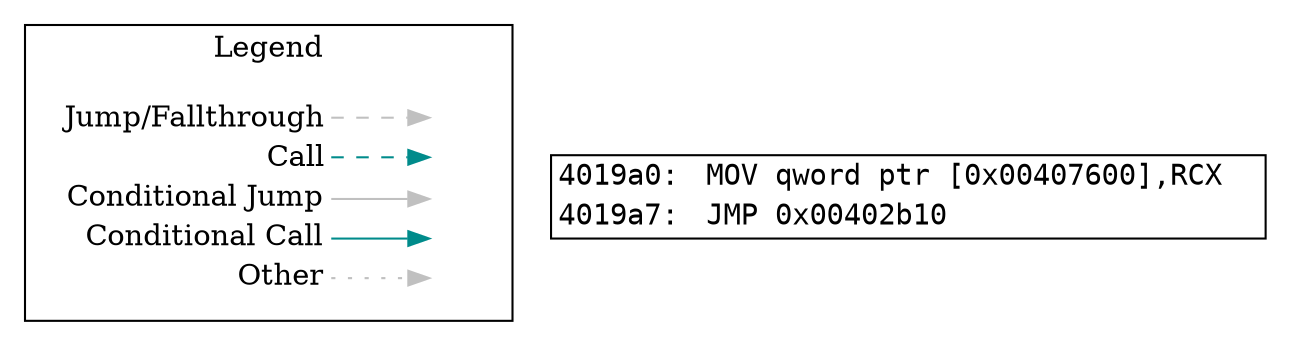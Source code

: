 digraph "func 0x4019a0" {
  newrank=true;
  // Flow Type Legend
  subgraph cluster_01 { 
    rank=same;
    node [shape=plaintext]
    label = "Legend";
    key [label=<<table border="0" cellpadding="2" cellspacing="0" cellborder="0">
                  <tr><td align="right" port="i1">Jump/Fallthrough</td></tr>
                  <tr><td align="right" port="i2">Call</td></tr>
                  <tr><td align="right" port="i3">Conditional Jump</td></tr>
                  <tr><td align="right" port="i4">Conditional Call</td></tr>
                  <tr><td align="right" port="i5">Other</td></tr>
               </table>>];
    key2 [label=<<table border="0" cellpadding="2" cellspacing="0" cellborder="0">
                   <tr><td port="i1">&nbsp;</td></tr>
                   <tr><td port="i2">&nbsp;</td></tr>
                   <tr><td port="i3">&nbsp;</td></tr>
                   <tr><td port="i4">&nbsp;</td></tr>
                   <tr><td port="i5">&nbsp;</td></tr>
                </table>>];
    key:i1:e -> key2:i1:w [color=gray style=dashed];
    key:i2:e -> key2:i2:w [color=cyan4 style=dashed];
    key:i3:e -> key2:i3:w [color=gray];
    key:i4:e -> key2:i4:w [color=cyan4];
    key:i5:e -> key2:i5:w [color=gray style=dotted];
  }
  bb_4019a0 [shape=plaintext label=<
    <TABLE BORDER="1" CELLBORDER="0" CELLSPACING="0">
      <TR>
        <TD PORT="insn_4019a0" ALIGN="RIGHT"><FONT FACE="monospace">4019a0: </FONT></TD>
        <TD ALIGN="LEFT"><FONT FACE="monospace">MOV qword ptr [0x00407600],RCX</FONT></TD>
        <TD>&nbsp;&nbsp;&nbsp;</TD> // for spacing
      </TR>
      <TR>
        <TD PORT="insn_4019a7" ALIGN="RIGHT"><FONT FACE="monospace">4019a7: </FONT></TD>
        <TD ALIGN="LEFT"><FONT FACE="monospace">JMP 0x00402b10</FONT></TD>
        <TD>&nbsp;&nbsp;&nbsp;</TD> // for spacing
      </TR>
    </TABLE>>];
}